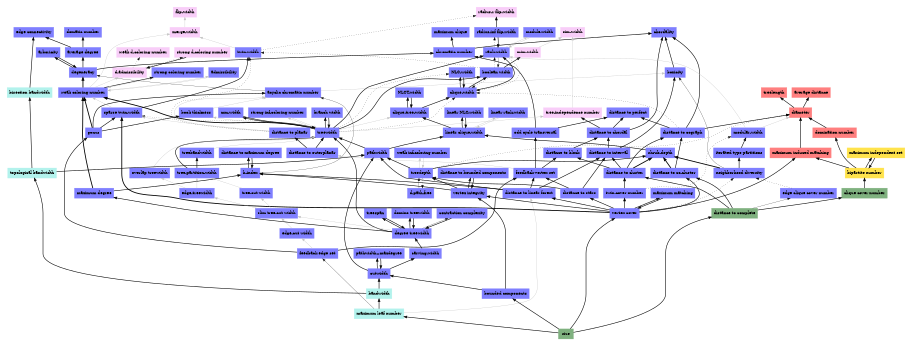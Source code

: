 digraph parameter_inclusions_1dQQ87 {
	node [color=lightblue2 style=filled]
	margin=0.04 size="6,6"
	rankdir = BT
	"n_s4EiWI" [label="d-path-free" URL="/parameters/html/s4EiWI" color="#7f7fff" shape=box]
	"n_IbKkUQ" [label="treespan" URL="/parameters/html/IbKkUQ" color="#7f7fff" shape=box]
	"n_7P9WUz" [label="clique-tree-width" URL="/parameters/html/7P9WUz" color="#7f7fff" shape=box]
	"n_w3LxG1" [label="treebandwidth" URL="/parameters/html/w3LxG1" color="#7f7fff" shape=box]
	"n_Gq0onN" [label="domination number" URL="/parameters/html/Gq0onN" color="#ff7f7f" shape=box]
	"n_KRV6tI" [label="domatic number" URL="/parameters/html/KRV6tI" color="#7f7fff" shape=box]
	"n_uDXX2i" [label="distance to cograph" URL="/parameters/html/uDXX2i" color="#7f7fff" shape=box]
	"n_QGZuUW" [label="acyclic chromatic number" URL="/parameters/html/QGZuUW" color="#7f7fff" shape=box]
	"n_aP5a38" [label="bandwidth" URL="/parameters/html/aP5a38" color="#b2f2ec" shape=box]
	"n_fTqo40" [label="chordality" URL="/parameters/html/fTqo40" color="#7f7fff" shape=box]
	"n_p4bTjp" [label="diameter" URL="/parameters/html/p4bTjp" color="#ff7f7f" shape=box]
	"n_HTk9PZ" [label="feedback edge set" URL="/parameters/html/HTk9PZ" color="#7f7fff" shape=box]
	"n_v09DMY" [label="linear NLC-width" URL="/parameters/html/v09DMY" color="#7f7fff" shape=box]
	"n_Xrpbv7" [label="NLC-width" URL="/parameters/html/Xrpbv7" color="#7f7fff" shape=box]
	"n_BN92vX" [label="maximum leaf number" URL="/parameters/html/BN92vX" color="#b2f2ec" shape=box]
	"n_cHugsk" [label="linear rank-width" URL="/parameters/html/cHugsk" color="#7f7fff" shape=box]
	"n_NTgNzT" [label="shrub-depth" URL="/parameters/html/NTgNzT" color="#7f7fff" shape=box]
	"n_yihnem" [label="strong d-coloring number" URL="/parameters/html/yihnem" color="#f8cdf8" shape=box]
	"n_JQTHZS" [label="strong inf-coloring number" URL="/parameters/html/JQTHZS" color="#7f7fff" shape=box]
	"n_z0y4TW" [label="average degree" URL="/parameters/html/z0y4TW" color="#7f7fff" shape=box]
	"n_EV3FqL" [label="module-width" URL="/parameters/html/EV3FqL" color="#7f7fff" shape=box]
	"n_vMs3RS" [label="neighborhood diversity" URL="/parameters/html/vMs3RS" color="#7f7fff" shape=box]
	"n_v4sLfO" [label="admissibility" URL="/parameters/html/v4sLfO" color="#7f7fff" shape=box]
	"n_t7c4mp" [label="bounded components" URL="/parameters/html/t7c4mp" color="#7f7fff" shape=box]
	"n_lIcmuR" [label="branch width" URL="/parameters/html/lIcmuR" color="#7f7fff" shape=box]
	"n_wUdmUb" [label="bisection bandwidth" URL="/parameters/html/wUdmUb" color="#b2f2ec" shape=box]
	"n_zH8PpT" [label="average distance" URL="/parameters/html/zH8PpT" color="#ff7f7f" shape=box]
	"n_doijTS" [label="book thickness" URL="/parameters/html/doijTS" color="#7f7fff" shape=box]
	"n_TLx1pz" [label="cutwidth" URL="/parameters/html/TLx1pz" color="#7f7fff" shape=box]
	"n_hbfWwE" [label="distance to co-cluster" URL="/parameters/html/hbfWwE" color="#7f7fff" shape=box]
	"n_ZNqIlN" [label="edge-cut width" URL="/parameters/html/ZNqIlN" color="#7f7fff" shape=box]
	"n_gbaHdw" [label="genus" URL="/parameters/html/gbaHdw" color="#7f7fff" shape=box]
	"n_mHtXUU" [label="maximum independent set" URL="/parameters/html/mHtXUU" color="#ffe34c" shape=box]
	"n_jYG7BR" [label="flip-width" URL="/parameters/html/jYG7BR" color="#f8cdf8" shape=box]
	"n_Ve5ruW" [label="odd cycle transversal" URL="/parameters/html/Ve5ruW" color="#7f7fff" shape=box]
	"n_OdZQna" [label="distance to chordal" URL="/parameters/html/OdZQna" color="#7f7fff" shape=box]
	"n_QP01gs" [label="tree-partition-width" URL="/parameters/html/QP01gs" color="#7f7fff" shape=box]
	"n_aEs5ap" [label="domino treewidth" URL="/parameters/html/aEs5ap" color="#7f7fff" shape=box]
	"n_MUnHA0" [label="twin-cover number" URL="/parameters/html/MUnHA0" color="#7f7fff" shape=box]
	"n_3F3oc3" [label="weak d-coloring number" URL="/parameters/html/3F3oc3" color="#f8cdf8" shape=box]
	"n_GzMYlT" [label="maximum induced matching" URL="/parameters/html/GzMYlT" color="#ff7f7f" shape=box]
	"n_veU7Jf" [label="maximum matching" URL="/parameters/html/veU7Jf" color="#7f7fff" shape=box]
	"n_Pqiy2C" [label="d-admissibility" URL="/parameters/html/Pqiy2C" color="#f8cdf8" shape=box]
	"n_nYQDv6" [label="edge clique cover number" URL="/parameters/html/nYQDv6" color="#7f7fff" shape=box]
	"n_fQj3wU" [label="linear clique-width" URL="/parameters/html/fQj3wU" color="#7f7fff" shape=box]
	"n_4lp9Yj" [label="vertex cover" URL="/parameters/html/4lp9Yj" color="#7f7fff" shape=box]
	"n_Z10jME" [label="distance to stars" URL="/parameters/html/Z10jME" color="#7f7fff" shape=box]
	"n_WmIFB1" [label="mim-width" URL="/parameters/html/WmIFB1" color="#f8cdf8" shape=box]
	"n_KD6n2n" [label="weak coloring number" URL="/parameters/html/KD6n2n" color="#7f7fff" shape=box]
	"n_kJZKgd" [label="distance to perfect" URL="/parameters/html/kJZKgd" color="#7f7fff" shape=box]
	"n_5Q7fuR" [label="treewidth" URL="/parameters/html/5Q7fuR" color="#7f7fff" shape=box]
	"n_MLJMRH" [label="distance to planar" URL="/parameters/html/MLJMRH" color="#7f7fff" shape=box]
	"n_zgMenA" [label="arboricity" URL="/parameters/html/zgMenA" color="#7f7fff" shape=box]
	"n_a7MpiT" [label="boxicity" URL="/parameters/html/a7MpiT" color="#7f7fff" shape=box]
	"n_UyQ5yM" [label="maximum degree" URL="/parameters/html/UyQ5yM" color="#7f7fff" shape=box]
	"n_P8yP3M" [label="overlap treewidth" URL="/parameters/html/P8yP3M" color="#7f7fff" shape=box]
	"n_OrH7et" [label="twin-width" URL="/parameters/html/OrH7et" color="#7f7fff" shape=box]
	"n_SnA7Eq" [label="topological bandwidth" URL="/parameters/html/SnA7Eq" color="#b2f2ec" shape=box]
	"n_LlWzhg" [label="contraction complexity" URL="/parameters/html/LlWzhg" color="#7f7fff" shape=box]
	"n_GNTwUS" [label="h-index" URL="/parameters/html/GNTwUS" color="#7f7fff" shape=box]
	"n_G1Cwmc" [label="iterated type partitions" URL="/parameters/html/G1Cwmc" color="#7f7fff" shape=box]
	"n_UWmTKl" [label="merge-width" URL="/parameters/html/UWmTKl" color="#f8cdf8" shape=box]
	"n_4DIiH0" [label="radius-r flip-width" URL="/parameters/html/4DIiH0" color="#f8cdf8" shape=box]
	"n_pKi2tL" [label="edge-treewidth" URL="/parameters/html/pKi2tL" color="#7f7fff" shape=box]
	"n_GNOiyB" [label="feedback vertex set" URL="/parameters/html/GNOiyB" color="#7f7fff" shape=box]
	"n_aEGv5N" [label="sim-width" URL="/parameters/html/aEGv5N" color="#f8cdf8" shape=box]
	"n_wg5HuV" [label="clique-width" URL="/parameters/html/wg5HuV" color="#7f7fff" shape=box]
	"n_oFvl4c" [label="slim tree-cut width" URL="/parameters/html/oFvl4c" color="#7f7fff" shape=box]
	"n_dS6OgO" [label="carving-width" URL="/parameters/html/dS6OgO" color="#7f7fff" shape=box]
	"n_KVhJFB" [label="vertex integrity" URL="/parameters/html/KVhJFB" color="#7f7fff" shape=box]
	"n_A2jPWT" [label="boolean width" URL="/parameters/html/A2jPWT" color="#7f7fff" shape=box]
	"n_1dQQ87" [label="bipartite number" URL="/parameters/html/1dQQ87" color="#ffe34c" shape=box]
	"n_lPHVWU" [label="distance to outerplanar" URL="/parameters/html/lPHVWU" color="#7f7fff" shape=box]
	"n_yk7XP0" [label="distance to linear forest" URL="/parameters/html/yk7XP0" color="#7f7fff" shape=box]
	"n_d7vRYU" [label="mm-width" URL="/parameters/html/d7vRYU" color="#7f7fff" shape=box]
	"n_6BWcgd" [label="pathwidth+maxdegree" URL="/parameters/html/6BWcgd" color="#7f7fff" shape=box]
	"n_RPTCxd" [label="distance to bounded components" URL="/parameters/html/RPTCxd" color="#7f7fff" shape=box]
	"n_2LDMQ6" [label="distance to complete" URL="/parameters/html/2LDMQ6" color="#7fb17f" shape=box]
	"n_KEP2qM" [label="treedepth" URL="/parameters/html/KEP2qM" color="#7f7fff" shape=box]
	"n_PxVh3F" [label="strong coloring number" URL="/parameters/html/PxVh3F" color="#7f7fff" shape=box]
	"n_JA2nKw" [label="treelength" URL="/parameters/html/JA2nKw" color="#ff7f7f" shape=box]
	"n_AVc2K6" [label="distance to interval" URL="/parameters/html/AVc2K6" color="#7f7fff" shape=box]
	"n_DfwI9E" [label="weak inf-coloring number" URL="/parameters/html/DfwI9E" color="#7f7fff" shape=box]
	"n_2FM8hj" [label="sparse twin-width" URL="/parameters/html/2FM8hj" color="#7f7fff" shape=box]
	"n_nCWUh3" [label="degree treewidth" URL="/parameters/html/nCWUh3" color="#7f7fff" shape=box]
	"n_w7MmyW" [label="chromatic number" URL="/parameters/html/w7MmyW" color="#7f7fff" shape=box]
	"n_aXw3Co" [label="distance to cluster" URL="/parameters/html/aXw3Co" color="#7f7fff" shape=box]
	"n_kRR8zx" [label="distance to maximum degree" URL="/parameters/html/kRR8zx" color="#7f7fff" shape=box]
	"n_xNJnFb" [label="distance to block" URL="/parameters/html/xNJnFb" color="#7f7fff" shape=box]
	"n_JbqZoT" [label="edge connectivity" URL="/parameters/html/JbqZoT" color="#7f7fff" shape=box]
	"n_q7zHeT" [label="maximum clique" URL="/parameters/html/q7zHeT" color="#7f7fff" shape=box]
	"n_mOri44" [label="NLCT-width" URL="/parameters/html/mOri44" color="#7f7fff" shape=box]
	"n_nYXiuT" [label="radius-inf flip-width" URL="/parameters/html/nYXiuT" color="#7f7fff" shape=box]
	"n_fojquT" [label="rank-width" URL="/parameters/html/fojquT" color="#7f7fff" shape=box]
	"n_4bj71L" [label="modular-width" URL="/parameters/html/4bj71L" color="#7f7fff" shape=box]
	"n_VomShB" [label="clique cover number" URL="/parameters/html/VomShB" color="#7fb17f" shape=box]
	"n_VowkuW" [label="degeneracy" URL="/parameters/html/VowkuW" color="#7f7fff" shape=box]
	"n_F1NpDy" [label="size" URL="/parameters/html/F1NpDy" color="#7fb17f" shape=box]
	"n_VHClqR" [label="pathwidth" URL="/parameters/html/VHClqR" color="#7f7fff" shape=box]
	"n_8CgU0P" [label="tree-cut width" URL="/parameters/html/8CgU0P" color="#7f7fff" shape=box]
	"n_fNR6QK" [label="tree-independence number" URL="/parameters/html/fNR6QK" color="#f8cdf8" shape=box]
	"n_uDXX2i" -> "n_fTqo40" [label="" decorate=true lblstyle="above, sloped" weight="100" penwidth="2.0"]
	"n_uDXX2i" -> "n_wg5HuV" [label="" decorate=true lblstyle="above, sloped" style="dotted" weight="1" penwidth="1.0"]
	"n_GNOiyB" -> "n_Ve5ruW" [label="" decorate=true lblstyle="above, sloped" weight="100" penwidth="2.0"]
	"n_AVc2K6" -> "n_a7MpiT" [label="" decorate=true lblstyle="above, sloped" weight="100" penwidth="2.0"]
	"n_nCWUh3" -> "n_oFvl4c" [label="" decorate=true lblstyle="above, sloped" color="gray" weight="1"]
	"n_veU7Jf" -> "n_4lp9Yj" [label="" decorate=true lblstyle="above, sloped" weight="100" penwidth="2.0"]
	"n_KEP2qM" -> "n_s4EiWI" [label="" decorate=true lblstyle="above, sloped" style="dotted" weight="1" penwidth="1.0"]
	"n_vMs3RS" -> "n_G1Cwmc" [label="" decorate=true lblstyle="above, sloped" weight="100" penwidth="2.0"]
	"n_KD6n2n" -> "n_UWmTKl" [label="" decorate=true lblstyle="above, sloped" color="gray" weight="1"]
	"n_yk7XP0" -> "n_GNTwUS" [label="" decorate=true lblstyle="above, sloped" weight="100" penwidth="2.0"]
	"n_Xrpbv7" -> "n_wg5HuV" [label="" decorate=true lblstyle="above, sloped" weight="100" penwidth="2.0"]
	"n_WmIFB1" -> "n_aEGv5N" [label="" decorate=true lblstyle="above, sloped" color="gray" weight="1"]
	"n_5Q7fuR" -> "n_doijTS" [label="" decorate=true lblstyle="above, sloped" color="gray" weight="1"]
	"n_4lp9Yj" -> "n_GzMYlT" [label="" decorate=true lblstyle="above, sloped" weight="100" penwidth="2.0"]
	"n_aEs5ap" -> "n_nCWUh3" [label="" decorate=true lblstyle="above, sloped" weight="100" penwidth="2.0"]
	"n_lPHVWU" -> "n_5Q7fuR" [label="" decorate=true lblstyle="above, sloped" weight="100" penwidth="2.0"]
	"n_2LDMQ6" -> "n_hbfWwE" [label="" decorate=true lblstyle="above, sloped" weight="100" penwidth="2.0"]
	"n_Z10jME" -> "n_KEP2qM" [label="" decorate=true lblstyle="above, sloped" weight="100" penwidth="2.0"]
	"n_MLJMRH" -> "n_OrH7et" [label="" decorate=true lblstyle="above, sloped" style="dotted" weight="1" penwidth="1.0"]
	"n_4lp9Yj" -> "n_2FM8hj" [label="" decorate=true lblstyle="above, sloped" weight="100" penwidth="3.0"]
	"n_doijTS" -> "n_QGZuUW" [label="" decorate=true lblstyle="above, sloped" color="gray" weight="1"]
	"n_4lp9Yj" -> "n_Z10jME" [label="" decorate=true lblstyle="above, sloped" weight="100" penwidth="2.0"]
	"n_GzMYlT" -> "n_p4bTjp" [label="" decorate=true lblstyle="above, sloped" weight="100" penwidth="2.0"]
	"n_KEP2qM" -> "n_NTgNzT" [label="" decorate=true lblstyle="above, sloped" weight="100" penwidth="2.0"]
	"n_wg5HuV" -> "n_fojquT" [label="" decorate=true lblstyle="above, sloped" weight="100" penwidth="2.0"]
	"n_Gq0onN" -> "n_p4bTjp" [label="" decorate=true lblstyle="above, sloped" weight="100" penwidth="2.0"]
	"n_2FM8hj" -> "n_KD6n2n" [label="" decorate=true lblstyle="above, sloped" color="gray" weight="1"]
	"n_KD6n2n" -> "n_PxVh3F" [label="" decorate=true lblstyle="above, sloped" weight="100" penwidth="2.0"]
	"n_uDXX2i" -> "n_kJZKgd" [label="" decorate=true lblstyle="above, sloped" weight="100" penwidth="2.0"]
	"n_s4EiWI" -> "n_KEP2qM" [label="" decorate=true lblstyle="above, sloped" weight="20" penwidth="0.7"]
	"n_aXw3Co" -> "n_xNJnFb" [label="" decorate=true lblstyle="above, sloped" weight="100" penwidth="2.0"]
	"n_VowkuW" -> "n_w7MmyW" [label="" decorate=true lblstyle="above, sloped" weight="100" penwidth="2.0"]
	"n_HTk9PZ" -> "n_GNOiyB" [label="" decorate=true lblstyle="above, sloped" weight="100" penwidth="2.0"]
	"n_HTk9PZ" -> "n_gbaHdw" [label="" decorate=true lblstyle="above, sloped" weight="100" penwidth="2.0"]
	"n_a7MpiT" -> "n_fTqo40" [label="" decorate=true lblstyle="above, sloped" weight="100" penwidth="2.0"]
	"n_QGZuUW" -> "n_a7MpiT" [label="" decorate=true lblstyle="above, sloped" color="gray" weight="1"]
	"n_5Q7fuR" -> "n_d7vRYU" [label="" decorate=true lblstyle="above, sloped" weight="100" penwidth="2.0"]
	"n_wg5HuV" -> "n_A2jPWT" [label="" decorate=true lblstyle="above, sloped" weight="100" penwidth="2.0"]
	"n_OdZQna" -> "n_kJZKgd" [label="" decorate=true lblstyle="above, sloped" weight="100" penwidth="2.0"]
	"n_fojquT" -> "n_A2jPWT" [label="" decorate=true lblstyle="above, sloped" weight="20" penwidth="0.7"]
	"n_fojquT" -> "n_nYXiuT" [label="" decorate=true lblstyle="above, sloped" style="dotted" weight="1" penwidth="1.0"]
	"n_Ve5ruW" -> "n_w7MmyW" [label="" decorate=true lblstyle="above, sloped" weight="100" penwidth="2.0"]
	"n_Z10jME" -> "n_AVc2K6" [label="" decorate=true lblstyle="above, sloped" weight="100" penwidth="2.0"]
	"n_P8yP3M" -> "n_5Q7fuR" [label="" decorate=true lblstyle="above, sloped" color="gray" weight="1"]
	"n_4bj71L" -> "n_fojquT" [label="" decorate=true lblstyle="above, sloped" color="gray" weight="1"]
	"n_xNJnFb" -> "n_OdZQna" [label="" decorate=true lblstyle="above, sloped" weight="100" penwidth="2.0"]
	"n_wg5HuV" -> "n_Xrpbv7" [label="" decorate=true lblstyle="above, sloped" weight="100" penwidth="2.0"]
	"n_AVc2K6" -> "n_OdZQna" [label="" decorate=true lblstyle="above, sloped" weight="100" penwidth="2.0"]
	"n_6BWcgd" -> "n_TLx1pz" [label="" decorate=true lblstyle="above, sloped" weight="100" penwidth="2.0"]
	"n_fNR6QK" -> "n_aEGv5N" [label="" decorate=true lblstyle="above, sloped" color="gray" weight="1"]
	"n_GNOiyB" -> "n_xNJnFb" [label="" decorate=true lblstyle="above, sloped" weight="100" penwidth="2.0"]
	"n_nCWUh3" -> "n_IbKkUQ" [label="" decorate=true lblstyle="above, sloped" weight="100" penwidth="2.0"]
	"n_JQTHZS" -> "n_5Q7fuR" [label="" decorate=true lblstyle="above, sloped" color="gray" weight="1"]
	"n_VowkuW" -> "n_zgMenA" [label="" decorate=true lblstyle="above, sloped" weight="100" penwidth="2.0"]
	"n_NTgNzT" -> "n_fQj3wU" [label="" decorate=true lblstyle="above, sloped" weight="100" penwidth="2.0"]
	"n_QP01gs" -> "n_5Q7fuR" [label="" decorate=true lblstyle="above, sloped" weight="100" penwidth="2.0"]
	"n_UyQ5yM" -> "n_KD6n2n" [label="" decorate=true lblstyle="above, sloped" weight="100" penwidth="3.0"]
	"n_fojquT" -> "n_EV3FqL" [label="" decorate=true lblstyle="above, sloped" color="gray" weight="1"]
	"n_pKi2tL" -> "n_QP01gs" [label="" decorate=true lblstyle="above, sloped" color="gray" weight="1"]
	"n_w3LxG1" -> "n_5Q7fuR" [label="" decorate=true lblstyle="above, sloped" color="gray" weight="1"]
	"n_F1NpDy" -> "n_2LDMQ6" [label="" decorate=true lblstyle="above, sloped" weight="100" penwidth="2.0"]
	"n_MLJMRH" -> "n_2FM8hj" [label="" decorate=true lblstyle="above, sloped" color="gray" weight="1"]
	"n_vMs3RS" -> "n_NTgNzT" [label="" decorate=true lblstyle="above, sloped" weight="100" penwidth="3.0"]
	"n_d7vRYU" -> "n_5Q7fuR" [label="" decorate=true lblstyle="above, sloped" weight="100" penwidth="2.0"]
	"n_wUdmUb" -> "n_JbqZoT" [label="" decorate=true lblstyle="above, sloped" weight="100" penwidth="2.0"]
	"n_fQj3wU" -> "n_cHugsk" [label="" decorate=true lblstyle="above, sloped" color="gray" weight="1"]
	"n_OrH7et" -> "n_UWmTKl" [label="" decorate=true lblstyle="above, sloped" color="gray" weight="1"]
	"n_5Q7fuR" -> "n_Xrpbv7" [label="" decorate=true lblstyle="above, sloped" style="dotted" weight="1" penwidth="1.0"]
	"n_Z10jME" -> "n_GNOiyB" [label="" decorate=true lblstyle="above, sloped" weight="100" penwidth="2.0"]
	"n_lPHVWU" -> "n_MLJMRH" [label="" decorate=true lblstyle="above, sloped" weight="100" penwidth="2.0"]
	"n_gbaHdw" -> "n_KD6n2n" [label="" decorate=true lblstyle="above, sloped" weight="100" penwidth="3.0"]
	"n_fQj3wU" -> "n_v09DMY" [label="" decorate=true lblstyle="above, sloped" weight="100" penwidth="2.0"]
	"n_zgMenA" -> "n_VowkuW" [label="" decorate=true lblstyle="above, sloped" weight="100" penwidth="2.0"]
	"n_QGZuUW" -> "n_VowkuW" [label="" decorate=true lblstyle="above, sloped" weight="20" penwidth="0.7"]
	"n_BN92vX" -> "n_yk7XP0" [label="" decorate=true lblstyle="above, sloped" color="gray" weight="1"]
	"n_4lp9Yj" -> "n_yk7XP0" [label="" decorate=true lblstyle="above, sloped" weight="100" penwidth="2.0"]
	"n_nYXiuT" -> "n_fojquT" [label="" decorate=true lblstyle="above, sloped" weight="100" penwidth="2.0"]
	"n_yk7XP0" -> "n_VHClqR" [label="" decorate=true lblstyle="above, sloped" weight="100" penwidth="2.0"]
	"n_aXw3Co" -> "n_uDXX2i" [label="" decorate=true lblstyle="above, sloped" weight="100" penwidth="2.0"]
	"n_KVhJFB" -> "n_GNTwUS" [label="" decorate=true lblstyle="above, sloped" weight="100" penwidth="2.0"]
	"n_nYQDv6" -> "n_vMs3RS" [label="" decorate=true lblstyle="above, sloped" style="dotted" weight="1" penwidth="1.0"]
	"n_VHClqR" -> "n_fQj3wU" [label="" decorate=true lblstyle="above, sloped" weight="100" penwidth="2.0"]
	"n_hbfWwE" -> "n_uDXX2i" [label="" decorate=true lblstyle="above, sloped" weight="100" penwidth="2.0"]
	"n_gbaHdw" -> "n_2FM8hj" [label="" decorate=true lblstyle="above, sloped" weight="100" penwidth="2.0"]
	"n_SnA7Eq" -> "n_wUdmUb" [label="" decorate=true lblstyle="above, sloped" weight="100" penwidth="2.0"]
	"n_KD6n2n" -> "n_VowkuW" [label="" decorate=true lblstyle="above, sloped" weight="100" penwidth="3.0"]
	"n_A2jPWT" -> "n_wg5HuV" [label="" decorate=true lblstyle="above, sloped" style="dotted" weight="1" penwidth="1.0"]
	"n_mOri44" -> "n_7P9WUz" [label="" decorate=true lblstyle="above, sloped" weight="100" penwidth="2.0"]
	"n_7P9WUz" -> "n_wg5HuV" [label="" decorate=true lblstyle="above, sloped" weight="100" penwidth="2.0"]
	"n_IbKkUQ" -> "n_nCWUh3" [label="" decorate=true lblstyle="above, sloped" weight="100" penwidth="2.0"]
	"n_gbaHdw" -> "n_doijTS" [label="" decorate=true lblstyle="above, sloped" weight="100" penwidth="2.0"]
	"n_MLJMRH" -> "n_QGZuUW" [label="" decorate=true lblstyle="above, sloped" color="gray" weight="1"]
	"n_fojquT" -> "n_wg5HuV" [label="" decorate=true lblstyle="above, sloped" style="dotted" weight="1" penwidth="1.0"]
	"n_4lp9Yj" -> "n_hbfWwE" [label="" decorate=true lblstyle="above, sloped" weight="100" penwidth="2.0"]
	"n_TLx1pz" -> "n_VHClqR" [label="" decorate=true lblstyle="above, sloped" weight="100" penwidth="2.0"]
	"n_GNOiyB" -> "n_lPHVWU" [label="" decorate=true lblstyle="above, sloped" color="gray" weight="1"]
	"n_nCWUh3" -> "n_UyQ5yM" [label="" decorate=true lblstyle="above, sloped" weight="100" penwidth="2.0"]
	"n_v09DMY" -> "n_fQj3wU" [label="" decorate=true lblstyle="above, sloped" weight="100" penwidth="2.0"]
	"n_w7MmyW" -> "n_fTqo40" [label="" decorate=true lblstyle="above, sloped" weight="100" penwidth="2.0"]
	"n_TLx1pz" -> "n_6BWcgd" [label="" decorate=true lblstyle="above, sloped" weight="100" penwidth="2.0"]
	"n_5Q7fuR" -> "n_wg5HuV" [label="" decorate=true lblstyle="above, sloped" style="dotted" weight="1" penwidth="1.0"]
	"n_dS6OgO" -> "n_nCWUh3" [label="" decorate=true lblstyle="above, sloped" weight="100" penwidth="2.0"]
	"n_p4bTjp" -> "n_zH8PpT" [label="" decorate=true lblstyle="above, sloped" weight="100" penwidth="2.0"]
	"n_yihnem" -> "n_Pqiy2C" [label="" decorate=true lblstyle="above, sloped" weight="100" penwidth="2.0"]
	"n_F1NpDy" -> "n_4lp9Yj" [label="" decorate=true lblstyle="above, sloped" weight="100" penwidth="2.0"]
	"n_yk7XP0" -> "n_GNOiyB" [label="" decorate=true lblstyle="above, sloped" weight="100" penwidth="2.0"]
	"n_KEP2qM" -> "n_VHClqR" [label="" decorate=true lblstyle="above, sloped" weight="100" penwidth="2.0"]
	"n_1dQQ87" -> "n_mHtXUU" [label="" decorate=true lblstyle="above, sloped" weight="100" penwidth="2.0"]
	"n_VowkuW" -> "n_z0y4TW" [label="" decorate=true lblstyle="above, sloped" weight="100" penwidth="2.0"]
	"n_1dQQ87" -> "n_Gq0onN" [label="" decorate=true lblstyle="above, sloped" weight="100" penwidth="2.0"]
	"n_F1NpDy" -> "n_t7c4mp" [label="" decorate=true lblstyle="above, sloped" weight="100" penwidth="2.0"]
	"n_Ve5ruW" -> "n_kJZKgd" [label="" decorate=true lblstyle="above, sloped" weight="100" penwidth="2.0"]
	"n_F1NpDy" -> "n_BN92vX" [label="" decorate=true lblstyle="above, sloped" weight="100" penwidth="2.0"]
	"n_4lp9Yj" -> "n_MUnHA0" [label="" decorate=true lblstyle="above, sloped" weight="100" penwidth="2.0"]
	"n_pKi2tL" -> "n_P8yP3M" [label="" decorate=true lblstyle="above, sloped" color="gray" weight="1"]
	"n_nCWUh3" -> "n_aEs5ap" [label="" decorate=true lblstyle="above, sloped" weight="100" penwidth="2.0"]
	"n_gbaHdw" -> "n_QGZuUW" [label="" decorate=true lblstyle="above, sloped" weight="100" penwidth="2.0"]
	"n_4lp9Yj" -> "n_veU7Jf" [label="" decorate=true lblstyle="above, sloped" weight="100" penwidth="2.0"]
	"n_VHClqR" -> "n_5Q7fuR" [label="" decorate=true lblstyle="above, sloped" weight="100" penwidth="2.0"]
	"n_OrH7et" -> "n_4DIiH0" [label="" decorate=true lblstyle="above, sloped" style="dotted" weight="1" penwidth="1.0"]
	"n_LlWzhg" -> "n_nCWUh3" [label="" decorate=true lblstyle="above, sloped" weight="100" penwidth="2.0"]
	"n_5Q7fuR" -> "n_JQTHZS" [label="" decorate=true lblstyle="above, sloped" color="gray" weight="1"]
	"n_nCWUh3" -> "n_LlWzhg" [label="" decorate=true lblstyle="above, sloped" weight="20" penwidth="0.7"]
	"n_t7c4mp" -> "n_TLx1pz" [label="" decorate=true lblstyle="above, sloped" weight="100" penwidth="2.0"]
	"n_5Q7fuR" -> "n_lIcmuR" [label="" decorate=true lblstyle="above, sloped" weight="100" penwidth="2.0"]
	"n_mHtXUU" -> "n_1dQQ87" [label="" decorate=true lblstyle="above, sloped" weight="100" penwidth="2.0"]
	"n_KVhJFB" -> "n_KEP2qM" [label="" decorate=true lblstyle="above, sloped" weight="100" penwidth="2.0"]
	"n_fQj3wU" -> "n_7P9WUz" [label="" decorate=true lblstyle="above, sloped" weight="100" penwidth="2.0"]
	"n_1dQQ87" -> "n_GzMYlT" [label="" decorate=true lblstyle="above, sloped" weight="100" penwidth="2.0"]
	"n_KVhJFB" -> "n_RPTCxd" [label="" decorate=true lblstyle="above, sloped" weight="100" penwidth="2.0"]
	"n_8CgU0P" -> "n_QP01gs" [label="" decorate=true lblstyle="above, sloped" color="gray" weight="1"]
	"n_nYXiuT" -> "n_4DIiH0" [label="" decorate=true lblstyle="above, sloped" weight="100" penwidth="2.0"]
	"n_MUnHA0" -> "n_4bj71L" [label="" decorate=true lblstyle="above, sloped" style="dotted" weight="1" penwidth="1.0"]
	"n_SnA7Eq" -> "n_VHClqR" [label="" decorate=true lblstyle="above, sloped" weight="100" penwidth="2.0"]
	"n_BN92vX" -> "n_aP5a38" [label="" decorate=true lblstyle="above, sloped" weight="100" penwidth="2.0"]
	"n_oFvl4c" -> "n_8CgU0P" [label="" decorate=true lblstyle="above, sloped" color="gray" weight="1"]
	"n_aXw3Co" -> "n_NTgNzT" [label="" decorate=true lblstyle="above, sloped" weight="100" penwidth="3.0"]
	"n_w7MmyW" -> "n_q7zHeT" [label="" decorate=true lblstyle="above, sloped" weight="100" penwidth="2.0"]
	"n_UWmTKl" -> "n_jYG7BR" [label="" decorate=true lblstyle="above, sloped" color="gray" weight="1"]
	"n_2FM8hj" -> "n_OrH7et" [label="" decorate=true lblstyle="above, sloped" weight="100" penwidth="2.0"]
	"n_G1Cwmc" -> "n_4bj71L" [label="" decorate=true lblstyle="above, sloped" weight="100" penwidth="2.0"]
	"n_aP5a38" -> "n_SnA7Eq" [label="" decorate=true lblstyle="above, sloped" weight="100" penwidth="2.0"]
	"n_Pqiy2C" -> "n_yihnem" [label="" decorate=true lblstyle="above, sloped" style="dotted" weight="1" penwidth="0.8"]
	"n_A2jPWT" -> "n_WmIFB1" [label="" decorate=true lblstyle="above, sloped" weight="100" penwidth="2.0"]
	"n_KD6n2n" -> "n_Pqiy2C" [label="" decorate=true lblstyle="above, sloped" color="gray" weight="1"]
	"n_nCWUh3" -> "n_5Q7fuR" [label="" decorate=true lblstyle="above, sloped" weight="100" penwidth="2.0"]
	"n_oFvl4c" -> "n_pKi2tL" [label="" decorate=true lblstyle="above, sloped" color="gray" weight="1"]
	"n_VomShB" -> "n_1dQQ87" [label="" decorate=true lblstyle="above, sloped" weight="100" penwidth="2.0"]
	"n_aP5a38" -> "n_TLx1pz" [label="" decorate=true lblstyle="above, sloped" weight="100" penwidth="2.0"]
	"n_z0y4TW" -> "n_KRV6tI" [label="" decorate=true lblstyle="above, sloped" weight="100" penwidth="2.0"]
	"n_QP01gs" -> "n_w3LxG1" [label="" decorate=true lblstyle="above, sloped" weight="100" penwidth="2.0"]
	"n_5Q7fuR" -> "n_KD6n2n" [label="" decorate=true lblstyle="above, sloped" weight="100" penwidth="3.0"]
	"n_hbfWwE" -> "n_NTgNzT" [label="" decorate=true lblstyle="above, sloped" weight="100" penwidth="3.0"]
	"n_OdZQna" -> "n_fTqo40" [label="" decorate=true lblstyle="above, sloped" weight="100" penwidth="2.0"]
	"n_UyQ5yM" -> "n_GNTwUS" [label="" decorate=true lblstyle="above, sloped" weight="100" penwidth="2.0"]
	"n_ZNqIlN" -> "n_oFvl4c" [label="" decorate=true lblstyle="above, sloped" color="gray" weight="1"]
	"n_kRR8zx" -> "n_GNTwUS" [label="" decorate=true lblstyle="above, sloped" weight="100" penwidth="2.0"]
	"n_z0y4TW" -> "n_JbqZoT" [label="" decorate=true lblstyle="above, sloped" weight="100" penwidth="2.0"]
	"n_4lp9Yj" -> "n_vMs3RS" [label="" decorate=true lblstyle="above, sloped" style="dotted" weight="1" penwidth="1.0"]
	"n_OdZQna" -> "n_fNR6QK" [label="" decorate=true lblstyle="above, sloped" weight="100" penwidth="2.0"]
	"n_5Q7fuR" -> "n_2FM8hj" [label="" decorate=true lblstyle="above, sloped" style="dotted" weight="1" penwidth="0.8"]
	"n_5Q7fuR" -> "n_fojquT" [label="" decorate=true lblstyle="above, sloped" weight="100" penwidth="2.0"]
	"n_cHugsk" -> "n_fQj3wU" [label="" decorate=true lblstyle="above, sloped" color="gray" weight="1"]
	"n_A2jPWT" -> "n_fojquT" [label="" decorate=true lblstyle="above, sloped" style="dotted" weight="1" penwidth="1.0"]
	"n_lIcmuR" -> "n_5Q7fuR" [label="" decorate=true lblstyle="above, sloped" weight="100" penwidth="2.0"]
	"n_yk7XP0" -> "n_AVc2K6" [label="" decorate=true lblstyle="above, sloped" weight="100" penwidth="2.0"]
	"n_Pqiy2C" -> "n_3F3oc3" [label="" decorate=true lblstyle="above, sloped" style="dotted" weight="1" penwidth="0.8"]
	"n_KEP2qM" -> "n_DfwI9E" [label="" decorate=true lblstyle="above, sloped" color="gray" weight="1"]
	"n_v4sLfO" -> "n_KD6n2n" [label="" decorate=true lblstyle="above, sloped" color="gray" weight="1"]
	"n_2LDMQ6" -> "n_VomShB" [label="" decorate=true lblstyle="above, sloped" weight="100" penwidth="2.0"]
	"n_4bj71L" -> "n_p4bTjp" [label="" decorate=true lblstyle="above, sloped" color="gray" weight="1"]
	"n_RPTCxd" -> "n_KVhJFB" [label="" decorate=true lblstyle="above, sloped" weight="100" penwidth="2.0"]
	"n_GNTwUS" -> "n_QGZuUW" [label="" decorate=true lblstyle="above, sloped" weight="20" penwidth="0.7"]
	"n_EV3FqL" -> "n_fojquT" [label="" decorate=true lblstyle="above, sloped" color="gray" weight="1"]
	"n_p4bTjp" -> "n_JA2nKw" [label="" decorate=true lblstyle="above, sloped" weight="100" penwidth="2.0"]
	"n_HTk9PZ" -> "n_ZNqIlN" [label="" decorate=true lblstyle="above, sloped" color="gray" weight="1"]
	"n_2LDMQ6" -> "n_nYQDv6" [label="" decorate=true lblstyle="above, sloped" weight="20" penwidth="0.7"]
	"n_KD6n2n" -> "n_v4sLfO" [label="" decorate=true lblstyle="above, sloped" color="gray" weight="1"]
	"n_DfwI9E" -> "n_KEP2qM" [label="" decorate=true lblstyle="above, sloped" color="gray" weight="1"]
	"n_5Q7fuR" -> "n_A2jPWT" [label="" decorate=true lblstyle="above, sloped" weight="100" penwidth="2.0"]
	"n_uDXX2i" -> "n_p4bTjp" [label="" decorate=true lblstyle="above, sloped" weight="100" penwidth="2.0"]
	"n_t7c4mp" -> "n_KVhJFB" [label="" decorate=true lblstyle="above, sloped" weight="100" penwidth="2.0"]
	"n_vMs3RS" -> "n_a7MpiT" [label="" decorate=true lblstyle="above, sloped" weight="20" penwidth="0.7"]
	"n_GNTwUS" -> "n_kRR8zx" [label="" decorate=true lblstyle="above, sloped" weight="100" penwidth="2.0"]
	"n_MUnHA0" -> "n_aXw3Co" [label="" decorate=true lblstyle="above, sloped" weight="100" penwidth="2.0"]
	"n_2LDMQ6" -> "n_aXw3Co" [label="" decorate=true lblstyle="above, sloped" weight="100" penwidth="2.0"]
	"n_4lp9Yj" -> "n_KVhJFB" [label="" decorate=true lblstyle="above, sloped" weight="100" penwidth="2.0"]
	"n_aXw3Co" -> "n_AVc2K6" [label="" decorate=true lblstyle="above, sloped" weight="100" penwidth="2.0"]
	"n_A2jPWT" -> "n_OrH7et" [label="" decorate=true lblstyle="above, sloped" style="dotted" weight="1" penwidth="1.0"]
	"n_KEP2qM" -> "n_p4bTjp" [label="" decorate=true lblstyle="above, sloped" style="dotted" weight="1" penwidth="1.0"]
	"n_BN92vX" -> "n_HTk9PZ" [label="" decorate=true lblstyle="above, sloped" weight="20" penwidth="0.7"]
	"n_PxVh3F" -> "n_KD6n2n" [label="" decorate=true lblstyle="above, sloped" color="gray" weight="1"]
	"n_5Q7fuR" -> "n_fNR6QK" [label="" decorate=true lblstyle="above, sloped" color="gray" weight="1"]
	"n_TLx1pz" -> "n_dS6OgO" [label="" decorate=true lblstyle="above, sloped" weight="100" penwidth="2.0"]
	"n_5Q7fuR" -> "n_7P9WUz" [label="" decorate=true lblstyle="above, sloped" color="gray" weight="1"]
	"n_7P9WUz" -> "n_mOri44" [label="" decorate=true lblstyle="above, sloped" weight="100" penwidth="2.0"]
}
